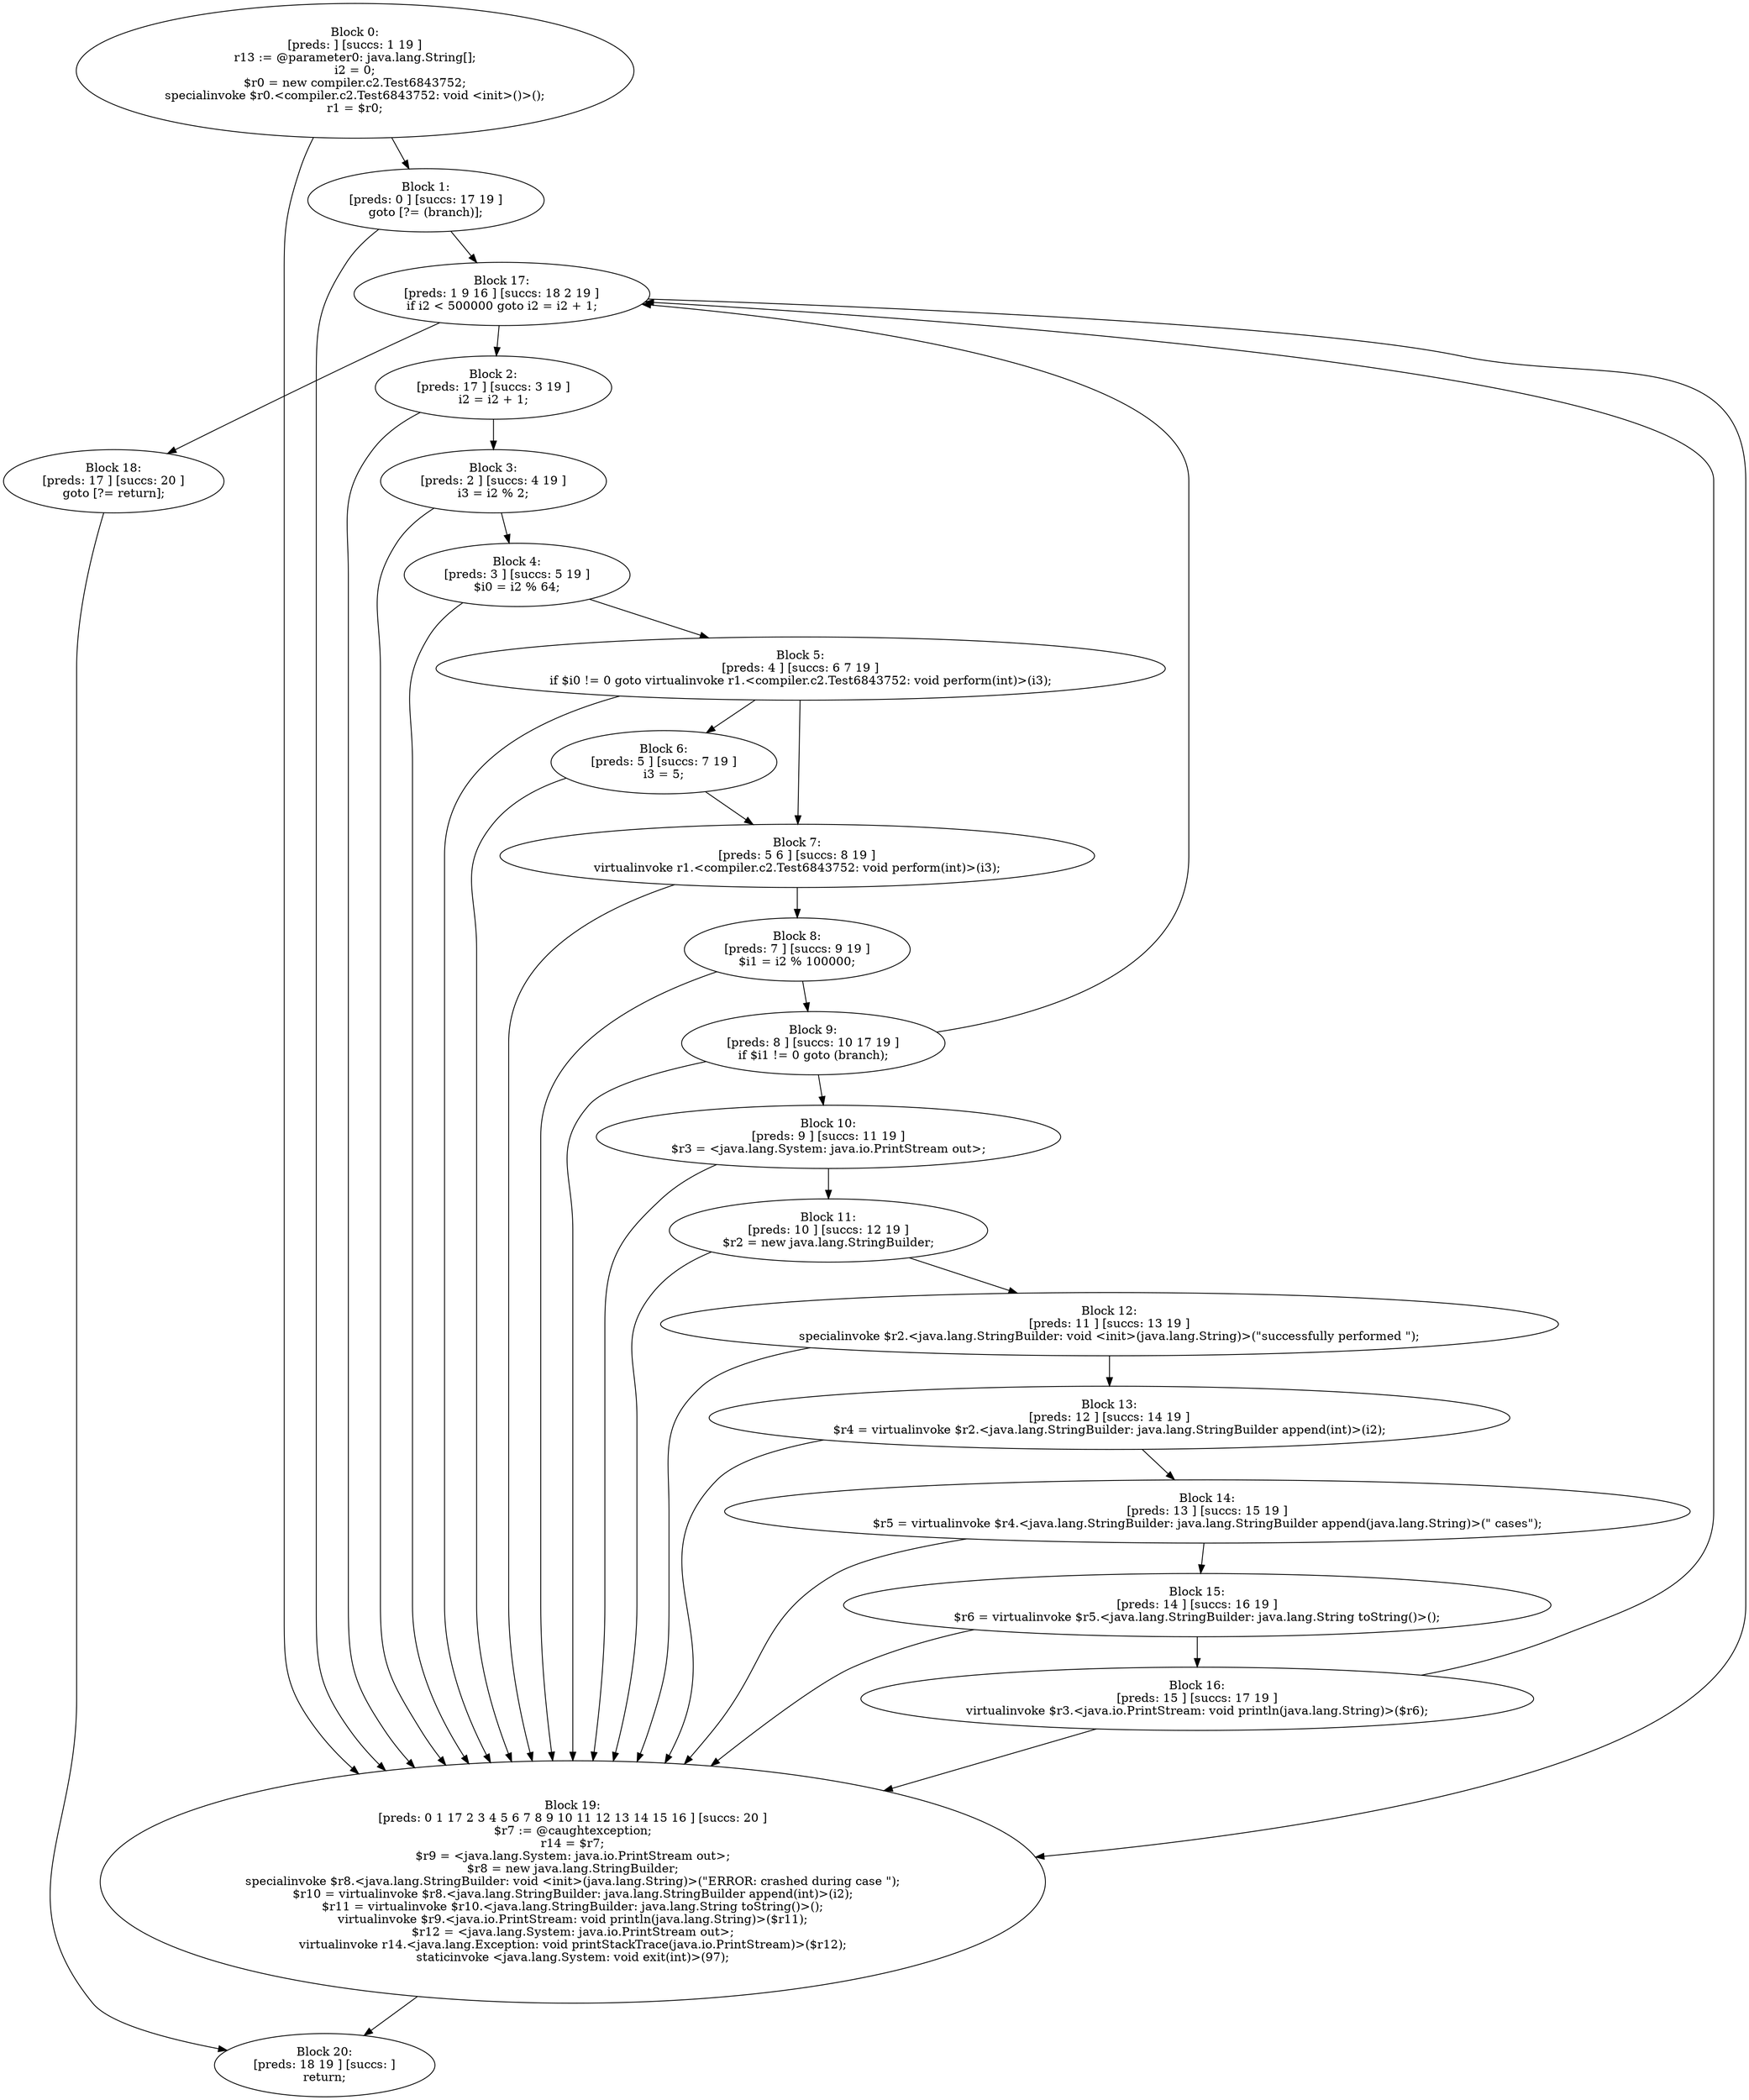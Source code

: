 digraph "unitGraph" {
    "Block 0:
[preds: ] [succs: 1 19 ]
r13 := @parameter0: java.lang.String[];
i2 = 0;
$r0 = new compiler.c2.Test6843752;
specialinvoke $r0.<compiler.c2.Test6843752: void <init>()>();
r1 = $r0;
"
    "Block 1:
[preds: 0 ] [succs: 17 19 ]
goto [?= (branch)];
"
    "Block 2:
[preds: 17 ] [succs: 3 19 ]
i2 = i2 + 1;
"
    "Block 3:
[preds: 2 ] [succs: 4 19 ]
i3 = i2 % 2;
"
    "Block 4:
[preds: 3 ] [succs: 5 19 ]
$i0 = i2 % 64;
"
    "Block 5:
[preds: 4 ] [succs: 6 7 19 ]
if $i0 != 0 goto virtualinvoke r1.<compiler.c2.Test6843752: void perform(int)>(i3);
"
    "Block 6:
[preds: 5 ] [succs: 7 19 ]
i3 = 5;
"
    "Block 7:
[preds: 5 6 ] [succs: 8 19 ]
virtualinvoke r1.<compiler.c2.Test6843752: void perform(int)>(i3);
"
    "Block 8:
[preds: 7 ] [succs: 9 19 ]
$i1 = i2 % 100000;
"
    "Block 9:
[preds: 8 ] [succs: 10 17 19 ]
if $i1 != 0 goto (branch);
"
    "Block 10:
[preds: 9 ] [succs: 11 19 ]
$r3 = <java.lang.System: java.io.PrintStream out>;
"
    "Block 11:
[preds: 10 ] [succs: 12 19 ]
$r2 = new java.lang.StringBuilder;
"
    "Block 12:
[preds: 11 ] [succs: 13 19 ]
specialinvoke $r2.<java.lang.StringBuilder: void <init>(java.lang.String)>(\"successfully performed \");
"
    "Block 13:
[preds: 12 ] [succs: 14 19 ]
$r4 = virtualinvoke $r2.<java.lang.StringBuilder: java.lang.StringBuilder append(int)>(i2);
"
    "Block 14:
[preds: 13 ] [succs: 15 19 ]
$r5 = virtualinvoke $r4.<java.lang.StringBuilder: java.lang.StringBuilder append(java.lang.String)>(\" cases\");
"
    "Block 15:
[preds: 14 ] [succs: 16 19 ]
$r6 = virtualinvoke $r5.<java.lang.StringBuilder: java.lang.String toString()>();
"
    "Block 16:
[preds: 15 ] [succs: 17 19 ]
virtualinvoke $r3.<java.io.PrintStream: void println(java.lang.String)>($r6);
"
    "Block 17:
[preds: 1 9 16 ] [succs: 18 2 19 ]
if i2 < 500000 goto i2 = i2 + 1;
"
    "Block 18:
[preds: 17 ] [succs: 20 ]
goto [?= return];
"
    "Block 19:
[preds: 0 1 17 2 3 4 5 6 7 8 9 10 11 12 13 14 15 16 ] [succs: 20 ]
$r7 := @caughtexception;
r14 = $r7;
$r9 = <java.lang.System: java.io.PrintStream out>;
$r8 = new java.lang.StringBuilder;
specialinvoke $r8.<java.lang.StringBuilder: void <init>(java.lang.String)>(\"ERROR: crashed during case \");
$r10 = virtualinvoke $r8.<java.lang.StringBuilder: java.lang.StringBuilder append(int)>(i2);
$r11 = virtualinvoke $r10.<java.lang.StringBuilder: java.lang.String toString()>();
virtualinvoke $r9.<java.io.PrintStream: void println(java.lang.String)>($r11);
$r12 = <java.lang.System: java.io.PrintStream out>;
virtualinvoke r14.<java.lang.Exception: void printStackTrace(java.io.PrintStream)>($r12);
staticinvoke <java.lang.System: void exit(int)>(97);
"
    "Block 20:
[preds: 18 19 ] [succs: ]
return;
"
    "Block 0:
[preds: ] [succs: 1 19 ]
r13 := @parameter0: java.lang.String[];
i2 = 0;
$r0 = new compiler.c2.Test6843752;
specialinvoke $r0.<compiler.c2.Test6843752: void <init>()>();
r1 = $r0;
"->"Block 1:
[preds: 0 ] [succs: 17 19 ]
goto [?= (branch)];
";
    "Block 0:
[preds: ] [succs: 1 19 ]
r13 := @parameter0: java.lang.String[];
i2 = 0;
$r0 = new compiler.c2.Test6843752;
specialinvoke $r0.<compiler.c2.Test6843752: void <init>()>();
r1 = $r0;
"->"Block 19:
[preds: 0 1 17 2 3 4 5 6 7 8 9 10 11 12 13 14 15 16 ] [succs: 20 ]
$r7 := @caughtexception;
r14 = $r7;
$r9 = <java.lang.System: java.io.PrintStream out>;
$r8 = new java.lang.StringBuilder;
specialinvoke $r8.<java.lang.StringBuilder: void <init>(java.lang.String)>(\"ERROR: crashed during case \");
$r10 = virtualinvoke $r8.<java.lang.StringBuilder: java.lang.StringBuilder append(int)>(i2);
$r11 = virtualinvoke $r10.<java.lang.StringBuilder: java.lang.String toString()>();
virtualinvoke $r9.<java.io.PrintStream: void println(java.lang.String)>($r11);
$r12 = <java.lang.System: java.io.PrintStream out>;
virtualinvoke r14.<java.lang.Exception: void printStackTrace(java.io.PrintStream)>($r12);
staticinvoke <java.lang.System: void exit(int)>(97);
";
    "Block 1:
[preds: 0 ] [succs: 17 19 ]
goto [?= (branch)];
"->"Block 17:
[preds: 1 9 16 ] [succs: 18 2 19 ]
if i2 < 500000 goto i2 = i2 + 1;
";
    "Block 1:
[preds: 0 ] [succs: 17 19 ]
goto [?= (branch)];
"->"Block 19:
[preds: 0 1 17 2 3 4 5 6 7 8 9 10 11 12 13 14 15 16 ] [succs: 20 ]
$r7 := @caughtexception;
r14 = $r7;
$r9 = <java.lang.System: java.io.PrintStream out>;
$r8 = new java.lang.StringBuilder;
specialinvoke $r8.<java.lang.StringBuilder: void <init>(java.lang.String)>(\"ERROR: crashed during case \");
$r10 = virtualinvoke $r8.<java.lang.StringBuilder: java.lang.StringBuilder append(int)>(i2);
$r11 = virtualinvoke $r10.<java.lang.StringBuilder: java.lang.String toString()>();
virtualinvoke $r9.<java.io.PrintStream: void println(java.lang.String)>($r11);
$r12 = <java.lang.System: java.io.PrintStream out>;
virtualinvoke r14.<java.lang.Exception: void printStackTrace(java.io.PrintStream)>($r12);
staticinvoke <java.lang.System: void exit(int)>(97);
";
    "Block 2:
[preds: 17 ] [succs: 3 19 ]
i2 = i2 + 1;
"->"Block 3:
[preds: 2 ] [succs: 4 19 ]
i3 = i2 % 2;
";
    "Block 2:
[preds: 17 ] [succs: 3 19 ]
i2 = i2 + 1;
"->"Block 19:
[preds: 0 1 17 2 3 4 5 6 7 8 9 10 11 12 13 14 15 16 ] [succs: 20 ]
$r7 := @caughtexception;
r14 = $r7;
$r9 = <java.lang.System: java.io.PrintStream out>;
$r8 = new java.lang.StringBuilder;
specialinvoke $r8.<java.lang.StringBuilder: void <init>(java.lang.String)>(\"ERROR: crashed during case \");
$r10 = virtualinvoke $r8.<java.lang.StringBuilder: java.lang.StringBuilder append(int)>(i2);
$r11 = virtualinvoke $r10.<java.lang.StringBuilder: java.lang.String toString()>();
virtualinvoke $r9.<java.io.PrintStream: void println(java.lang.String)>($r11);
$r12 = <java.lang.System: java.io.PrintStream out>;
virtualinvoke r14.<java.lang.Exception: void printStackTrace(java.io.PrintStream)>($r12);
staticinvoke <java.lang.System: void exit(int)>(97);
";
    "Block 3:
[preds: 2 ] [succs: 4 19 ]
i3 = i2 % 2;
"->"Block 4:
[preds: 3 ] [succs: 5 19 ]
$i0 = i2 % 64;
";
    "Block 3:
[preds: 2 ] [succs: 4 19 ]
i3 = i2 % 2;
"->"Block 19:
[preds: 0 1 17 2 3 4 5 6 7 8 9 10 11 12 13 14 15 16 ] [succs: 20 ]
$r7 := @caughtexception;
r14 = $r7;
$r9 = <java.lang.System: java.io.PrintStream out>;
$r8 = new java.lang.StringBuilder;
specialinvoke $r8.<java.lang.StringBuilder: void <init>(java.lang.String)>(\"ERROR: crashed during case \");
$r10 = virtualinvoke $r8.<java.lang.StringBuilder: java.lang.StringBuilder append(int)>(i2);
$r11 = virtualinvoke $r10.<java.lang.StringBuilder: java.lang.String toString()>();
virtualinvoke $r9.<java.io.PrintStream: void println(java.lang.String)>($r11);
$r12 = <java.lang.System: java.io.PrintStream out>;
virtualinvoke r14.<java.lang.Exception: void printStackTrace(java.io.PrintStream)>($r12);
staticinvoke <java.lang.System: void exit(int)>(97);
";
    "Block 4:
[preds: 3 ] [succs: 5 19 ]
$i0 = i2 % 64;
"->"Block 5:
[preds: 4 ] [succs: 6 7 19 ]
if $i0 != 0 goto virtualinvoke r1.<compiler.c2.Test6843752: void perform(int)>(i3);
";
    "Block 4:
[preds: 3 ] [succs: 5 19 ]
$i0 = i2 % 64;
"->"Block 19:
[preds: 0 1 17 2 3 4 5 6 7 8 9 10 11 12 13 14 15 16 ] [succs: 20 ]
$r7 := @caughtexception;
r14 = $r7;
$r9 = <java.lang.System: java.io.PrintStream out>;
$r8 = new java.lang.StringBuilder;
specialinvoke $r8.<java.lang.StringBuilder: void <init>(java.lang.String)>(\"ERROR: crashed during case \");
$r10 = virtualinvoke $r8.<java.lang.StringBuilder: java.lang.StringBuilder append(int)>(i2);
$r11 = virtualinvoke $r10.<java.lang.StringBuilder: java.lang.String toString()>();
virtualinvoke $r9.<java.io.PrintStream: void println(java.lang.String)>($r11);
$r12 = <java.lang.System: java.io.PrintStream out>;
virtualinvoke r14.<java.lang.Exception: void printStackTrace(java.io.PrintStream)>($r12);
staticinvoke <java.lang.System: void exit(int)>(97);
";
    "Block 5:
[preds: 4 ] [succs: 6 7 19 ]
if $i0 != 0 goto virtualinvoke r1.<compiler.c2.Test6843752: void perform(int)>(i3);
"->"Block 6:
[preds: 5 ] [succs: 7 19 ]
i3 = 5;
";
    "Block 5:
[preds: 4 ] [succs: 6 7 19 ]
if $i0 != 0 goto virtualinvoke r1.<compiler.c2.Test6843752: void perform(int)>(i3);
"->"Block 7:
[preds: 5 6 ] [succs: 8 19 ]
virtualinvoke r1.<compiler.c2.Test6843752: void perform(int)>(i3);
";
    "Block 5:
[preds: 4 ] [succs: 6 7 19 ]
if $i0 != 0 goto virtualinvoke r1.<compiler.c2.Test6843752: void perform(int)>(i3);
"->"Block 19:
[preds: 0 1 17 2 3 4 5 6 7 8 9 10 11 12 13 14 15 16 ] [succs: 20 ]
$r7 := @caughtexception;
r14 = $r7;
$r9 = <java.lang.System: java.io.PrintStream out>;
$r8 = new java.lang.StringBuilder;
specialinvoke $r8.<java.lang.StringBuilder: void <init>(java.lang.String)>(\"ERROR: crashed during case \");
$r10 = virtualinvoke $r8.<java.lang.StringBuilder: java.lang.StringBuilder append(int)>(i2);
$r11 = virtualinvoke $r10.<java.lang.StringBuilder: java.lang.String toString()>();
virtualinvoke $r9.<java.io.PrintStream: void println(java.lang.String)>($r11);
$r12 = <java.lang.System: java.io.PrintStream out>;
virtualinvoke r14.<java.lang.Exception: void printStackTrace(java.io.PrintStream)>($r12);
staticinvoke <java.lang.System: void exit(int)>(97);
";
    "Block 6:
[preds: 5 ] [succs: 7 19 ]
i3 = 5;
"->"Block 7:
[preds: 5 6 ] [succs: 8 19 ]
virtualinvoke r1.<compiler.c2.Test6843752: void perform(int)>(i3);
";
    "Block 6:
[preds: 5 ] [succs: 7 19 ]
i3 = 5;
"->"Block 19:
[preds: 0 1 17 2 3 4 5 6 7 8 9 10 11 12 13 14 15 16 ] [succs: 20 ]
$r7 := @caughtexception;
r14 = $r7;
$r9 = <java.lang.System: java.io.PrintStream out>;
$r8 = new java.lang.StringBuilder;
specialinvoke $r8.<java.lang.StringBuilder: void <init>(java.lang.String)>(\"ERROR: crashed during case \");
$r10 = virtualinvoke $r8.<java.lang.StringBuilder: java.lang.StringBuilder append(int)>(i2);
$r11 = virtualinvoke $r10.<java.lang.StringBuilder: java.lang.String toString()>();
virtualinvoke $r9.<java.io.PrintStream: void println(java.lang.String)>($r11);
$r12 = <java.lang.System: java.io.PrintStream out>;
virtualinvoke r14.<java.lang.Exception: void printStackTrace(java.io.PrintStream)>($r12);
staticinvoke <java.lang.System: void exit(int)>(97);
";
    "Block 7:
[preds: 5 6 ] [succs: 8 19 ]
virtualinvoke r1.<compiler.c2.Test6843752: void perform(int)>(i3);
"->"Block 8:
[preds: 7 ] [succs: 9 19 ]
$i1 = i2 % 100000;
";
    "Block 7:
[preds: 5 6 ] [succs: 8 19 ]
virtualinvoke r1.<compiler.c2.Test6843752: void perform(int)>(i3);
"->"Block 19:
[preds: 0 1 17 2 3 4 5 6 7 8 9 10 11 12 13 14 15 16 ] [succs: 20 ]
$r7 := @caughtexception;
r14 = $r7;
$r9 = <java.lang.System: java.io.PrintStream out>;
$r8 = new java.lang.StringBuilder;
specialinvoke $r8.<java.lang.StringBuilder: void <init>(java.lang.String)>(\"ERROR: crashed during case \");
$r10 = virtualinvoke $r8.<java.lang.StringBuilder: java.lang.StringBuilder append(int)>(i2);
$r11 = virtualinvoke $r10.<java.lang.StringBuilder: java.lang.String toString()>();
virtualinvoke $r9.<java.io.PrintStream: void println(java.lang.String)>($r11);
$r12 = <java.lang.System: java.io.PrintStream out>;
virtualinvoke r14.<java.lang.Exception: void printStackTrace(java.io.PrintStream)>($r12);
staticinvoke <java.lang.System: void exit(int)>(97);
";
    "Block 8:
[preds: 7 ] [succs: 9 19 ]
$i1 = i2 % 100000;
"->"Block 9:
[preds: 8 ] [succs: 10 17 19 ]
if $i1 != 0 goto (branch);
";
    "Block 8:
[preds: 7 ] [succs: 9 19 ]
$i1 = i2 % 100000;
"->"Block 19:
[preds: 0 1 17 2 3 4 5 6 7 8 9 10 11 12 13 14 15 16 ] [succs: 20 ]
$r7 := @caughtexception;
r14 = $r7;
$r9 = <java.lang.System: java.io.PrintStream out>;
$r8 = new java.lang.StringBuilder;
specialinvoke $r8.<java.lang.StringBuilder: void <init>(java.lang.String)>(\"ERROR: crashed during case \");
$r10 = virtualinvoke $r8.<java.lang.StringBuilder: java.lang.StringBuilder append(int)>(i2);
$r11 = virtualinvoke $r10.<java.lang.StringBuilder: java.lang.String toString()>();
virtualinvoke $r9.<java.io.PrintStream: void println(java.lang.String)>($r11);
$r12 = <java.lang.System: java.io.PrintStream out>;
virtualinvoke r14.<java.lang.Exception: void printStackTrace(java.io.PrintStream)>($r12);
staticinvoke <java.lang.System: void exit(int)>(97);
";
    "Block 9:
[preds: 8 ] [succs: 10 17 19 ]
if $i1 != 0 goto (branch);
"->"Block 10:
[preds: 9 ] [succs: 11 19 ]
$r3 = <java.lang.System: java.io.PrintStream out>;
";
    "Block 9:
[preds: 8 ] [succs: 10 17 19 ]
if $i1 != 0 goto (branch);
"->"Block 17:
[preds: 1 9 16 ] [succs: 18 2 19 ]
if i2 < 500000 goto i2 = i2 + 1;
";
    "Block 9:
[preds: 8 ] [succs: 10 17 19 ]
if $i1 != 0 goto (branch);
"->"Block 19:
[preds: 0 1 17 2 3 4 5 6 7 8 9 10 11 12 13 14 15 16 ] [succs: 20 ]
$r7 := @caughtexception;
r14 = $r7;
$r9 = <java.lang.System: java.io.PrintStream out>;
$r8 = new java.lang.StringBuilder;
specialinvoke $r8.<java.lang.StringBuilder: void <init>(java.lang.String)>(\"ERROR: crashed during case \");
$r10 = virtualinvoke $r8.<java.lang.StringBuilder: java.lang.StringBuilder append(int)>(i2);
$r11 = virtualinvoke $r10.<java.lang.StringBuilder: java.lang.String toString()>();
virtualinvoke $r9.<java.io.PrintStream: void println(java.lang.String)>($r11);
$r12 = <java.lang.System: java.io.PrintStream out>;
virtualinvoke r14.<java.lang.Exception: void printStackTrace(java.io.PrintStream)>($r12);
staticinvoke <java.lang.System: void exit(int)>(97);
";
    "Block 10:
[preds: 9 ] [succs: 11 19 ]
$r3 = <java.lang.System: java.io.PrintStream out>;
"->"Block 11:
[preds: 10 ] [succs: 12 19 ]
$r2 = new java.lang.StringBuilder;
";
    "Block 10:
[preds: 9 ] [succs: 11 19 ]
$r3 = <java.lang.System: java.io.PrintStream out>;
"->"Block 19:
[preds: 0 1 17 2 3 4 5 6 7 8 9 10 11 12 13 14 15 16 ] [succs: 20 ]
$r7 := @caughtexception;
r14 = $r7;
$r9 = <java.lang.System: java.io.PrintStream out>;
$r8 = new java.lang.StringBuilder;
specialinvoke $r8.<java.lang.StringBuilder: void <init>(java.lang.String)>(\"ERROR: crashed during case \");
$r10 = virtualinvoke $r8.<java.lang.StringBuilder: java.lang.StringBuilder append(int)>(i2);
$r11 = virtualinvoke $r10.<java.lang.StringBuilder: java.lang.String toString()>();
virtualinvoke $r9.<java.io.PrintStream: void println(java.lang.String)>($r11);
$r12 = <java.lang.System: java.io.PrintStream out>;
virtualinvoke r14.<java.lang.Exception: void printStackTrace(java.io.PrintStream)>($r12);
staticinvoke <java.lang.System: void exit(int)>(97);
";
    "Block 11:
[preds: 10 ] [succs: 12 19 ]
$r2 = new java.lang.StringBuilder;
"->"Block 12:
[preds: 11 ] [succs: 13 19 ]
specialinvoke $r2.<java.lang.StringBuilder: void <init>(java.lang.String)>(\"successfully performed \");
";
    "Block 11:
[preds: 10 ] [succs: 12 19 ]
$r2 = new java.lang.StringBuilder;
"->"Block 19:
[preds: 0 1 17 2 3 4 5 6 7 8 9 10 11 12 13 14 15 16 ] [succs: 20 ]
$r7 := @caughtexception;
r14 = $r7;
$r9 = <java.lang.System: java.io.PrintStream out>;
$r8 = new java.lang.StringBuilder;
specialinvoke $r8.<java.lang.StringBuilder: void <init>(java.lang.String)>(\"ERROR: crashed during case \");
$r10 = virtualinvoke $r8.<java.lang.StringBuilder: java.lang.StringBuilder append(int)>(i2);
$r11 = virtualinvoke $r10.<java.lang.StringBuilder: java.lang.String toString()>();
virtualinvoke $r9.<java.io.PrintStream: void println(java.lang.String)>($r11);
$r12 = <java.lang.System: java.io.PrintStream out>;
virtualinvoke r14.<java.lang.Exception: void printStackTrace(java.io.PrintStream)>($r12);
staticinvoke <java.lang.System: void exit(int)>(97);
";
    "Block 12:
[preds: 11 ] [succs: 13 19 ]
specialinvoke $r2.<java.lang.StringBuilder: void <init>(java.lang.String)>(\"successfully performed \");
"->"Block 13:
[preds: 12 ] [succs: 14 19 ]
$r4 = virtualinvoke $r2.<java.lang.StringBuilder: java.lang.StringBuilder append(int)>(i2);
";
    "Block 12:
[preds: 11 ] [succs: 13 19 ]
specialinvoke $r2.<java.lang.StringBuilder: void <init>(java.lang.String)>(\"successfully performed \");
"->"Block 19:
[preds: 0 1 17 2 3 4 5 6 7 8 9 10 11 12 13 14 15 16 ] [succs: 20 ]
$r7 := @caughtexception;
r14 = $r7;
$r9 = <java.lang.System: java.io.PrintStream out>;
$r8 = new java.lang.StringBuilder;
specialinvoke $r8.<java.lang.StringBuilder: void <init>(java.lang.String)>(\"ERROR: crashed during case \");
$r10 = virtualinvoke $r8.<java.lang.StringBuilder: java.lang.StringBuilder append(int)>(i2);
$r11 = virtualinvoke $r10.<java.lang.StringBuilder: java.lang.String toString()>();
virtualinvoke $r9.<java.io.PrintStream: void println(java.lang.String)>($r11);
$r12 = <java.lang.System: java.io.PrintStream out>;
virtualinvoke r14.<java.lang.Exception: void printStackTrace(java.io.PrintStream)>($r12);
staticinvoke <java.lang.System: void exit(int)>(97);
";
    "Block 13:
[preds: 12 ] [succs: 14 19 ]
$r4 = virtualinvoke $r2.<java.lang.StringBuilder: java.lang.StringBuilder append(int)>(i2);
"->"Block 14:
[preds: 13 ] [succs: 15 19 ]
$r5 = virtualinvoke $r4.<java.lang.StringBuilder: java.lang.StringBuilder append(java.lang.String)>(\" cases\");
";
    "Block 13:
[preds: 12 ] [succs: 14 19 ]
$r4 = virtualinvoke $r2.<java.lang.StringBuilder: java.lang.StringBuilder append(int)>(i2);
"->"Block 19:
[preds: 0 1 17 2 3 4 5 6 7 8 9 10 11 12 13 14 15 16 ] [succs: 20 ]
$r7 := @caughtexception;
r14 = $r7;
$r9 = <java.lang.System: java.io.PrintStream out>;
$r8 = new java.lang.StringBuilder;
specialinvoke $r8.<java.lang.StringBuilder: void <init>(java.lang.String)>(\"ERROR: crashed during case \");
$r10 = virtualinvoke $r8.<java.lang.StringBuilder: java.lang.StringBuilder append(int)>(i2);
$r11 = virtualinvoke $r10.<java.lang.StringBuilder: java.lang.String toString()>();
virtualinvoke $r9.<java.io.PrintStream: void println(java.lang.String)>($r11);
$r12 = <java.lang.System: java.io.PrintStream out>;
virtualinvoke r14.<java.lang.Exception: void printStackTrace(java.io.PrintStream)>($r12);
staticinvoke <java.lang.System: void exit(int)>(97);
";
    "Block 14:
[preds: 13 ] [succs: 15 19 ]
$r5 = virtualinvoke $r4.<java.lang.StringBuilder: java.lang.StringBuilder append(java.lang.String)>(\" cases\");
"->"Block 15:
[preds: 14 ] [succs: 16 19 ]
$r6 = virtualinvoke $r5.<java.lang.StringBuilder: java.lang.String toString()>();
";
    "Block 14:
[preds: 13 ] [succs: 15 19 ]
$r5 = virtualinvoke $r4.<java.lang.StringBuilder: java.lang.StringBuilder append(java.lang.String)>(\" cases\");
"->"Block 19:
[preds: 0 1 17 2 3 4 5 6 7 8 9 10 11 12 13 14 15 16 ] [succs: 20 ]
$r7 := @caughtexception;
r14 = $r7;
$r9 = <java.lang.System: java.io.PrintStream out>;
$r8 = new java.lang.StringBuilder;
specialinvoke $r8.<java.lang.StringBuilder: void <init>(java.lang.String)>(\"ERROR: crashed during case \");
$r10 = virtualinvoke $r8.<java.lang.StringBuilder: java.lang.StringBuilder append(int)>(i2);
$r11 = virtualinvoke $r10.<java.lang.StringBuilder: java.lang.String toString()>();
virtualinvoke $r9.<java.io.PrintStream: void println(java.lang.String)>($r11);
$r12 = <java.lang.System: java.io.PrintStream out>;
virtualinvoke r14.<java.lang.Exception: void printStackTrace(java.io.PrintStream)>($r12);
staticinvoke <java.lang.System: void exit(int)>(97);
";
    "Block 15:
[preds: 14 ] [succs: 16 19 ]
$r6 = virtualinvoke $r5.<java.lang.StringBuilder: java.lang.String toString()>();
"->"Block 16:
[preds: 15 ] [succs: 17 19 ]
virtualinvoke $r3.<java.io.PrintStream: void println(java.lang.String)>($r6);
";
    "Block 15:
[preds: 14 ] [succs: 16 19 ]
$r6 = virtualinvoke $r5.<java.lang.StringBuilder: java.lang.String toString()>();
"->"Block 19:
[preds: 0 1 17 2 3 4 5 6 7 8 9 10 11 12 13 14 15 16 ] [succs: 20 ]
$r7 := @caughtexception;
r14 = $r7;
$r9 = <java.lang.System: java.io.PrintStream out>;
$r8 = new java.lang.StringBuilder;
specialinvoke $r8.<java.lang.StringBuilder: void <init>(java.lang.String)>(\"ERROR: crashed during case \");
$r10 = virtualinvoke $r8.<java.lang.StringBuilder: java.lang.StringBuilder append(int)>(i2);
$r11 = virtualinvoke $r10.<java.lang.StringBuilder: java.lang.String toString()>();
virtualinvoke $r9.<java.io.PrintStream: void println(java.lang.String)>($r11);
$r12 = <java.lang.System: java.io.PrintStream out>;
virtualinvoke r14.<java.lang.Exception: void printStackTrace(java.io.PrintStream)>($r12);
staticinvoke <java.lang.System: void exit(int)>(97);
";
    "Block 16:
[preds: 15 ] [succs: 17 19 ]
virtualinvoke $r3.<java.io.PrintStream: void println(java.lang.String)>($r6);
"->"Block 17:
[preds: 1 9 16 ] [succs: 18 2 19 ]
if i2 < 500000 goto i2 = i2 + 1;
";
    "Block 16:
[preds: 15 ] [succs: 17 19 ]
virtualinvoke $r3.<java.io.PrintStream: void println(java.lang.String)>($r6);
"->"Block 19:
[preds: 0 1 17 2 3 4 5 6 7 8 9 10 11 12 13 14 15 16 ] [succs: 20 ]
$r7 := @caughtexception;
r14 = $r7;
$r9 = <java.lang.System: java.io.PrintStream out>;
$r8 = new java.lang.StringBuilder;
specialinvoke $r8.<java.lang.StringBuilder: void <init>(java.lang.String)>(\"ERROR: crashed during case \");
$r10 = virtualinvoke $r8.<java.lang.StringBuilder: java.lang.StringBuilder append(int)>(i2);
$r11 = virtualinvoke $r10.<java.lang.StringBuilder: java.lang.String toString()>();
virtualinvoke $r9.<java.io.PrintStream: void println(java.lang.String)>($r11);
$r12 = <java.lang.System: java.io.PrintStream out>;
virtualinvoke r14.<java.lang.Exception: void printStackTrace(java.io.PrintStream)>($r12);
staticinvoke <java.lang.System: void exit(int)>(97);
";
    "Block 17:
[preds: 1 9 16 ] [succs: 18 2 19 ]
if i2 < 500000 goto i2 = i2 + 1;
"->"Block 18:
[preds: 17 ] [succs: 20 ]
goto [?= return];
";
    "Block 17:
[preds: 1 9 16 ] [succs: 18 2 19 ]
if i2 < 500000 goto i2 = i2 + 1;
"->"Block 2:
[preds: 17 ] [succs: 3 19 ]
i2 = i2 + 1;
";
    "Block 17:
[preds: 1 9 16 ] [succs: 18 2 19 ]
if i2 < 500000 goto i2 = i2 + 1;
"->"Block 19:
[preds: 0 1 17 2 3 4 5 6 7 8 9 10 11 12 13 14 15 16 ] [succs: 20 ]
$r7 := @caughtexception;
r14 = $r7;
$r9 = <java.lang.System: java.io.PrintStream out>;
$r8 = new java.lang.StringBuilder;
specialinvoke $r8.<java.lang.StringBuilder: void <init>(java.lang.String)>(\"ERROR: crashed during case \");
$r10 = virtualinvoke $r8.<java.lang.StringBuilder: java.lang.StringBuilder append(int)>(i2);
$r11 = virtualinvoke $r10.<java.lang.StringBuilder: java.lang.String toString()>();
virtualinvoke $r9.<java.io.PrintStream: void println(java.lang.String)>($r11);
$r12 = <java.lang.System: java.io.PrintStream out>;
virtualinvoke r14.<java.lang.Exception: void printStackTrace(java.io.PrintStream)>($r12);
staticinvoke <java.lang.System: void exit(int)>(97);
";
    "Block 18:
[preds: 17 ] [succs: 20 ]
goto [?= return];
"->"Block 20:
[preds: 18 19 ] [succs: ]
return;
";
    "Block 19:
[preds: 0 1 17 2 3 4 5 6 7 8 9 10 11 12 13 14 15 16 ] [succs: 20 ]
$r7 := @caughtexception;
r14 = $r7;
$r9 = <java.lang.System: java.io.PrintStream out>;
$r8 = new java.lang.StringBuilder;
specialinvoke $r8.<java.lang.StringBuilder: void <init>(java.lang.String)>(\"ERROR: crashed during case \");
$r10 = virtualinvoke $r8.<java.lang.StringBuilder: java.lang.StringBuilder append(int)>(i2);
$r11 = virtualinvoke $r10.<java.lang.StringBuilder: java.lang.String toString()>();
virtualinvoke $r9.<java.io.PrintStream: void println(java.lang.String)>($r11);
$r12 = <java.lang.System: java.io.PrintStream out>;
virtualinvoke r14.<java.lang.Exception: void printStackTrace(java.io.PrintStream)>($r12);
staticinvoke <java.lang.System: void exit(int)>(97);
"->"Block 20:
[preds: 18 19 ] [succs: ]
return;
";
}

